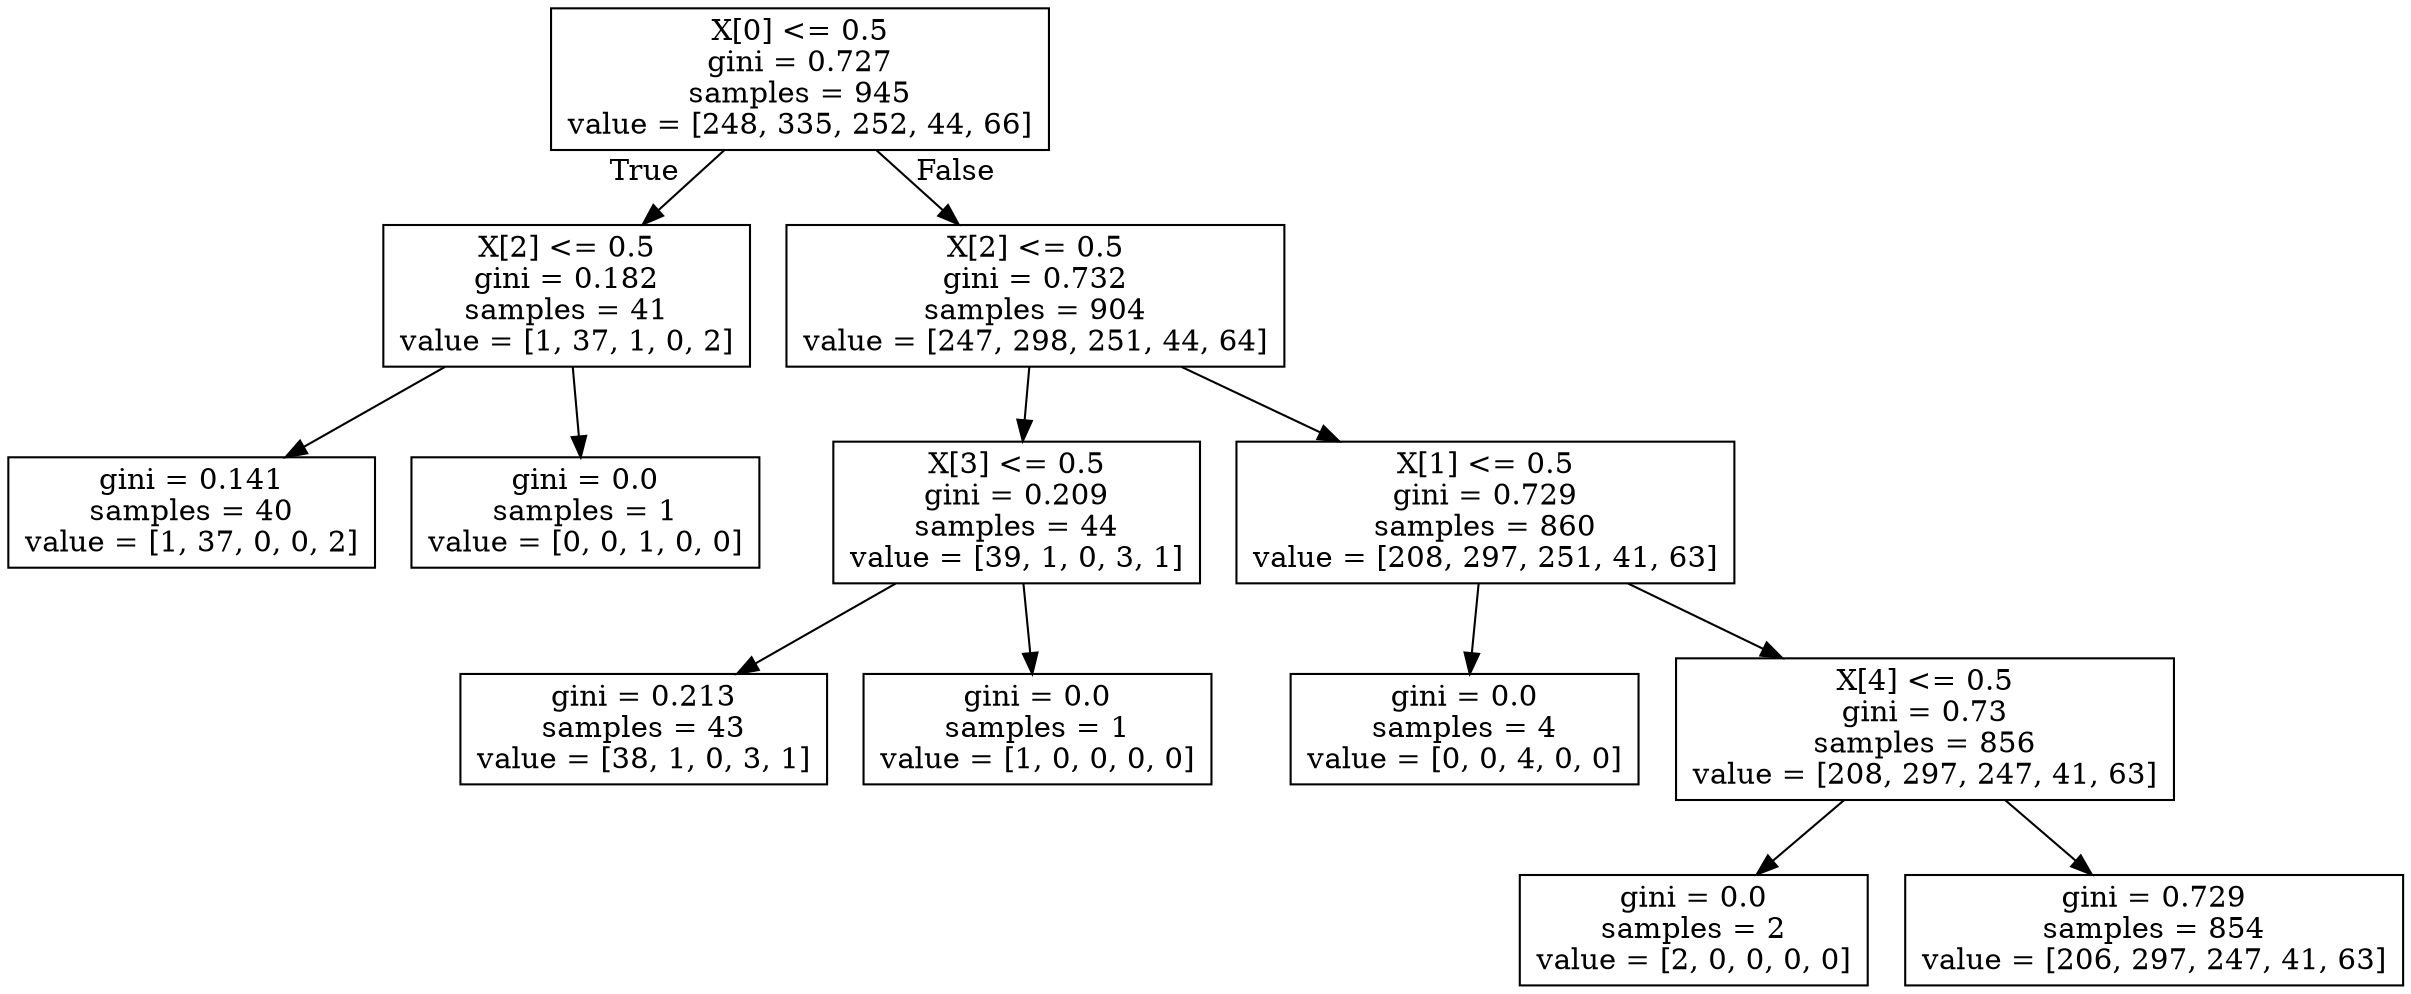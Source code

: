 digraph Tree {
node [shape=box] ;
0 [label="X[0] <= 0.5\ngini = 0.727\nsamples = 945\nvalue = [248, 335, 252, 44, 66]"] ;
1 [label="X[2] <= 0.5\ngini = 0.182\nsamples = 41\nvalue = [1, 37, 1, 0, 2]"] ;
0 -> 1 [labeldistance=2.5, labelangle=45, headlabel="True"] ;
2 [label="gini = 0.141\nsamples = 40\nvalue = [1, 37, 0, 0, 2]"] ;
1 -> 2 ;
3 [label="gini = 0.0\nsamples = 1\nvalue = [0, 0, 1, 0, 0]"] ;
1 -> 3 ;
4 [label="X[2] <= 0.5\ngini = 0.732\nsamples = 904\nvalue = [247, 298, 251, 44, 64]"] ;
0 -> 4 [labeldistance=2.5, labelangle=-45, headlabel="False"] ;
5 [label="X[3] <= 0.5\ngini = 0.209\nsamples = 44\nvalue = [39, 1, 0, 3, 1]"] ;
4 -> 5 ;
6 [label="gini = 0.213\nsamples = 43\nvalue = [38, 1, 0, 3, 1]"] ;
5 -> 6 ;
7 [label="gini = 0.0\nsamples = 1\nvalue = [1, 0, 0, 0, 0]"] ;
5 -> 7 ;
8 [label="X[1] <= 0.5\ngini = 0.729\nsamples = 860\nvalue = [208, 297, 251, 41, 63]"] ;
4 -> 8 ;
9 [label="gini = 0.0\nsamples = 4\nvalue = [0, 0, 4, 0, 0]"] ;
8 -> 9 ;
10 [label="X[4] <= 0.5\ngini = 0.73\nsamples = 856\nvalue = [208, 297, 247, 41, 63]"] ;
8 -> 10 ;
11 [label="gini = 0.0\nsamples = 2\nvalue = [2, 0, 0, 0, 0]"] ;
10 -> 11 ;
12 [label="gini = 0.729\nsamples = 854\nvalue = [206, 297, 247, 41, 63]"] ;
10 -> 12 ;
}